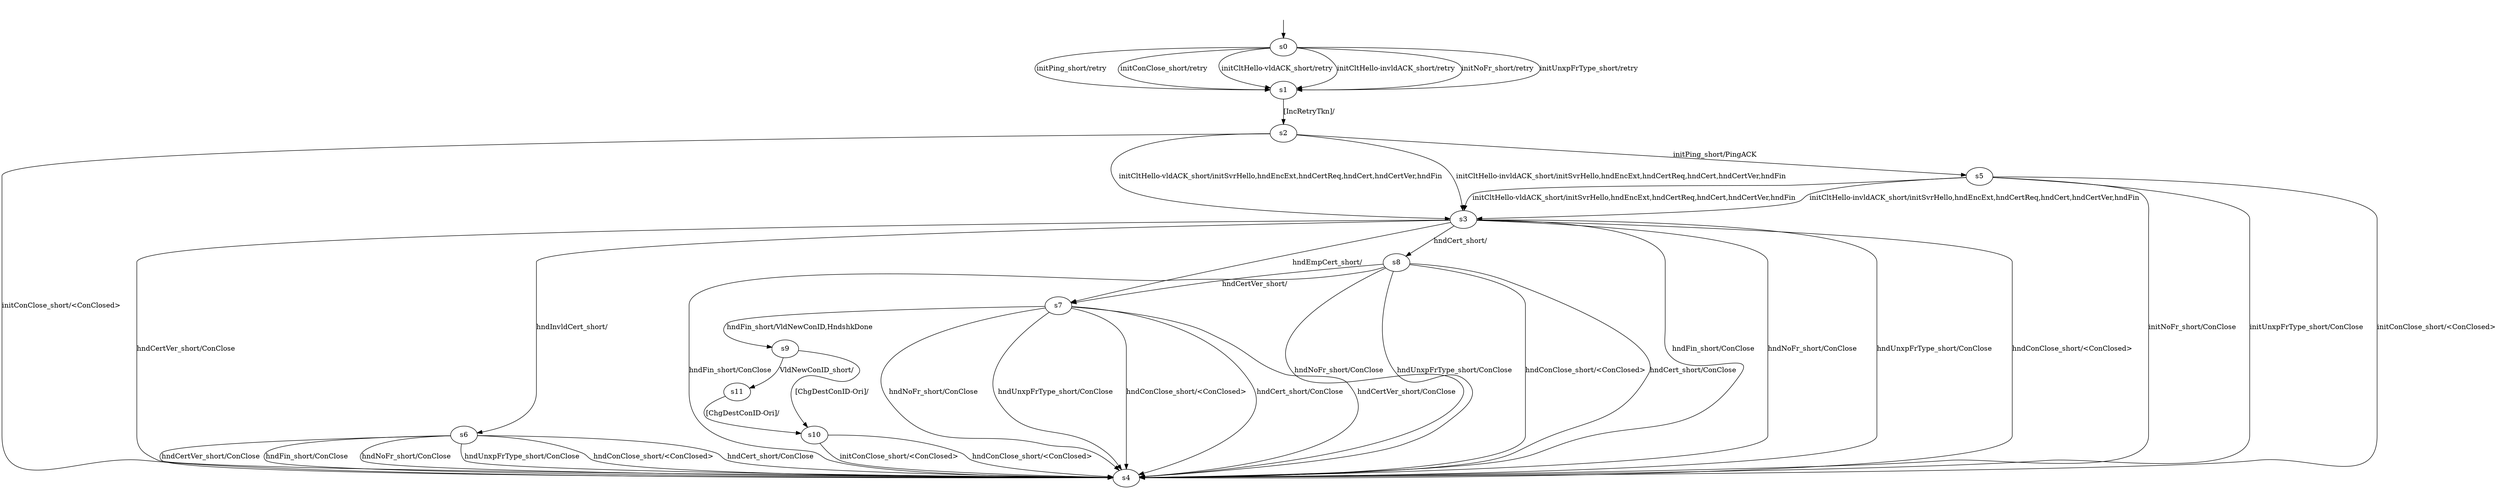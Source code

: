 digraph "../results/quicheModels/quiche-BWRCA-sCS-0/learnedModel" {
s0 [label=s0];
s1 [label=s1];
s2 [label=s2];
s3 [label=s3];
s4 [label=s4];
s5 [label=s5];
s6 [label=s6];
s7 [label=s7];
s8 [label=s8];
s9 [label=s9];
s10 [label=s10];
s11 [label=s11];
s0 -> s1  [label="initPing_short/retry "];
s0 -> s1  [label="initConClose_short/retry "];
s0 -> s1  [label="initCltHello-vldACK_short/retry "];
s0 -> s1  [label="initCltHello-invldACK_short/retry "];
s0 -> s1  [label="initNoFr_short/retry "];
s0 -> s1  [label="initUnxpFrType_short/retry "];
s1 -> s2  [label="[IncRetryTkn]/ "];
s2 -> s5  [label="initPing_short/PingACK "];
s2 -> s4  [label="initConClose_short/<ConClosed> "];
s2 -> s3  [label="initCltHello-vldACK_short/initSvrHello,hndEncExt,hndCertReq,hndCert,hndCertVer,hndFin "];
s2 -> s3  [label="initCltHello-invldACK_short/initSvrHello,hndEncExt,hndCertReq,hndCert,hndCertVer,hndFin "];
s3 -> s4  [label="hndFin_short/ConClose "];
s3 -> s4  [label="hndNoFr_short/ConClose "];
s3 -> s4  [label="hndUnxpFrType_short/ConClose "];
s3 -> s4  [label="hndConClose_short/<ConClosed> "];
s3 -> s8  [label="hndCert_short/ "];
s3 -> s7  [label="hndEmpCert_short/ "];
s3 -> s6  [label="hndInvldCert_short/ "];
s3 -> s4  [label="hndCertVer_short/ConClose "];
s5 -> s4  [label="initConClose_short/<ConClosed> "];
s5 -> s3  [label="initCltHello-vldACK_short/initSvrHello,hndEncExt,hndCertReq,hndCert,hndCertVer,hndFin "];
s5 -> s3  [label="initCltHello-invldACK_short/initSvrHello,hndEncExt,hndCertReq,hndCert,hndCertVer,hndFin "];
s5 -> s4  [label="initNoFr_short/ConClose "];
s5 -> s4  [label="initUnxpFrType_short/ConClose "];
s6 -> s4  [label="hndFin_short/ConClose "];
s6 -> s4  [label="hndNoFr_short/ConClose "];
s6 -> s4  [label="hndUnxpFrType_short/ConClose "];
s6 -> s4  [label="hndConClose_short/<ConClosed> "];
s6 -> s4  [label="hndCert_short/ConClose "];
s6 -> s4  [label="hndCertVer_short/ConClose "];
s7 -> s9  [label="hndFin_short/VldNewConID,HndshkDone "];
s7 -> s4  [label="hndNoFr_short/ConClose "];
s7 -> s4  [label="hndUnxpFrType_short/ConClose "];
s7 -> s4  [label="hndConClose_short/<ConClosed> "];
s7 -> s4  [label="hndCert_short/ConClose "];
s7 -> s4  [label="hndCertVer_short/ConClose "];
s8 -> s4  [label="hndFin_short/ConClose "];
s8 -> s4  [label="hndNoFr_short/ConClose "];
s8 -> s4  [label="hndUnxpFrType_short/ConClose "];
s8 -> s4  [label="hndConClose_short/<ConClosed> "];
s8 -> s4  [label="hndCert_short/ConClose "];
s8 -> s7  [label="hndCertVer_short/ "];
s9 -> s11  [label="VldNewConID_short/ "];
s9 -> s10  [label="[ChgDestConID-Ori]/ "];
s10 -> s4  [label="initConClose_short/<ConClosed> "];
s10 -> s4  [label="hndConClose_short/<ConClosed> "];
s11 -> s10  [label="[ChgDestConID-Ori]/ "];
__start0 [label="", shape=none];
__start0 -> s0  [label=""];
}
